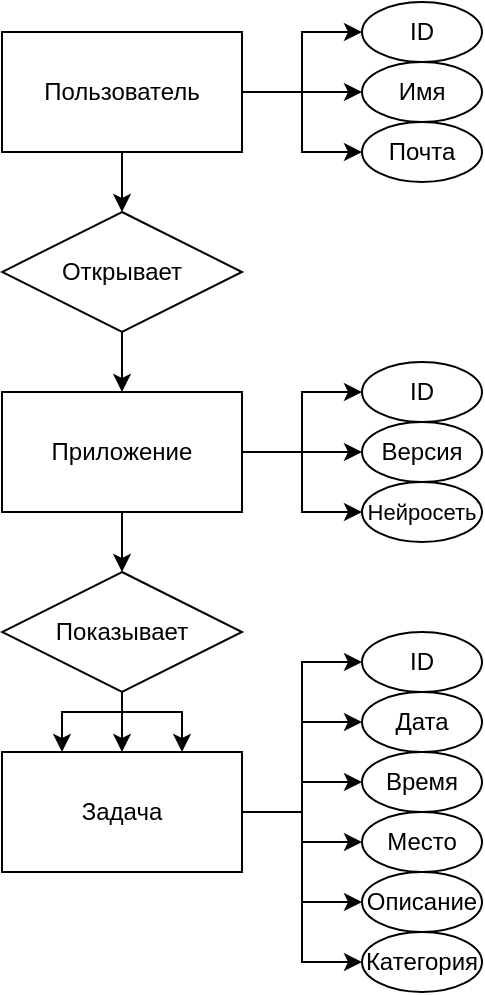 <mxfile version="28.2.5">
  <diagram name="Страница — 1" id="ekpHIb1y0OboxPU9T9J8">
    <mxGraphModel dx="410" dy="454" grid="1" gridSize="10" guides="1" tooltips="1" connect="1" arrows="1" fold="1" page="0" pageScale="1" pageWidth="3300" pageHeight="4681" math="0" shadow="0">
      <root>
        <mxCell id="0" />
        <mxCell id="1" parent="0" />
        <mxCell id="gilFGUkcJfQRJBy5sK6g-24" style="edgeStyle=orthogonalEdgeStyle;rounded=0;orthogonalLoop=1;jettySize=auto;html=1;" edge="1" parent="1" source="gilFGUkcJfQRJBy5sK6g-11" target="gilFGUkcJfQRJBy5sK6g-15">
          <mxGeometry relative="1" as="geometry" />
        </mxCell>
        <mxCell id="gilFGUkcJfQRJBy5sK6g-28" style="edgeStyle=orthogonalEdgeStyle;rounded=0;orthogonalLoop=1;jettySize=auto;html=1;exitX=1;exitY=0.5;exitDx=0;exitDy=0;" edge="1" parent="1" source="gilFGUkcJfQRJBy5sK6g-11" target="gilFGUkcJfQRJBy5sK6g-25">
          <mxGeometry relative="1" as="geometry" />
        </mxCell>
        <mxCell id="gilFGUkcJfQRJBy5sK6g-29" style="edgeStyle=orthogonalEdgeStyle;rounded=0;orthogonalLoop=1;jettySize=auto;html=1;" edge="1" parent="1" source="gilFGUkcJfQRJBy5sK6g-11" target="gilFGUkcJfQRJBy5sK6g-26">
          <mxGeometry relative="1" as="geometry" />
        </mxCell>
        <mxCell id="gilFGUkcJfQRJBy5sK6g-30" style="edgeStyle=orthogonalEdgeStyle;rounded=0;orthogonalLoop=1;jettySize=auto;html=1;" edge="1" parent="1" source="gilFGUkcJfQRJBy5sK6g-11" target="gilFGUkcJfQRJBy5sK6g-27">
          <mxGeometry relative="1" as="geometry" />
        </mxCell>
        <mxCell id="gilFGUkcJfQRJBy5sK6g-11" value="Пользователь" style="rounded=0;whiteSpace=wrap;html=1;" vertex="1" parent="1">
          <mxGeometry x="620" y="240" width="120" height="60" as="geometry" />
        </mxCell>
        <mxCell id="gilFGUkcJfQRJBy5sK6g-37" style="edgeStyle=orthogonalEdgeStyle;rounded=0;orthogonalLoop=1;jettySize=auto;html=1;entryX=0;entryY=0.5;entryDx=0;entryDy=0;" edge="1" parent="1" source="gilFGUkcJfQRJBy5sK6g-12" target="gilFGUkcJfQRJBy5sK6g-32">
          <mxGeometry relative="1" as="geometry" />
        </mxCell>
        <mxCell id="gilFGUkcJfQRJBy5sK6g-38" style="edgeStyle=orthogonalEdgeStyle;rounded=0;orthogonalLoop=1;jettySize=auto;html=1;entryX=0;entryY=0.5;entryDx=0;entryDy=0;" edge="1" parent="1" source="gilFGUkcJfQRJBy5sK6g-12" target="gilFGUkcJfQRJBy5sK6g-33">
          <mxGeometry relative="1" as="geometry" />
        </mxCell>
        <mxCell id="gilFGUkcJfQRJBy5sK6g-39" style="edgeStyle=orthogonalEdgeStyle;rounded=0;orthogonalLoop=1;jettySize=auto;html=1;entryX=0;entryY=0.5;entryDx=0;entryDy=0;" edge="1" parent="1" source="gilFGUkcJfQRJBy5sK6g-12" target="gilFGUkcJfQRJBy5sK6g-34">
          <mxGeometry relative="1" as="geometry" />
        </mxCell>
        <mxCell id="gilFGUkcJfQRJBy5sK6g-40" style="edgeStyle=orthogonalEdgeStyle;rounded=0;orthogonalLoop=1;jettySize=auto;html=1;entryX=0;entryY=0.5;entryDx=0;entryDy=0;" edge="1" parent="1" source="gilFGUkcJfQRJBy5sK6g-12" target="gilFGUkcJfQRJBy5sK6g-35">
          <mxGeometry relative="1" as="geometry" />
        </mxCell>
        <mxCell id="gilFGUkcJfQRJBy5sK6g-41" style="edgeStyle=orthogonalEdgeStyle;rounded=0;orthogonalLoop=1;jettySize=auto;html=1;entryX=0;entryY=0.5;entryDx=0;entryDy=0;" edge="1" parent="1" source="gilFGUkcJfQRJBy5sK6g-12" target="gilFGUkcJfQRJBy5sK6g-36">
          <mxGeometry relative="1" as="geometry" />
        </mxCell>
        <mxCell id="gilFGUkcJfQRJBy5sK6g-49" style="edgeStyle=orthogonalEdgeStyle;rounded=0;orthogonalLoop=1;jettySize=auto;html=1;entryX=0;entryY=0.5;entryDx=0;entryDy=0;" edge="1" parent="1" source="gilFGUkcJfQRJBy5sK6g-12" target="gilFGUkcJfQRJBy5sK6g-48">
          <mxGeometry relative="1" as="geometry" />
        </mxCell>
        <mxCell id="gilFGUkcJfQRJBy5sK6g-12" value="Задача" style="rounded=0;whiteSpace=wrap;html=1;" vertex="1" parent="1">
          <mxGeometry x="620" y="600" width="120" height="60" as="geometry" />
        </mxCell>
        <mxCell id="gilFGUkcJfQRJBy5sK6g-22" style="edgeStyle=orthogonalEdgeStyle;rounded=0;orthogonalLoop=1;jettySize=auto;html=1;" edge="1" parent="1" source="gilFGUkcJfQRJBy5sK6g-14" target="gilFGUkcJfQRJBy5sK6g-16">
          <mxGeometry relative="1" as="geometry" />
        </mxCell>
        <mxCell id="gilFGUkcJfQRJBy5sK6g-44" style="edgeStyle=orthogonalEdgeStyle;rounded=0;orthogonalLoop=1;jettySize=auto;html=1;" edge="1" parent="1" source="gilFGUkcJfQRJBy5sK6g-14" target="gilFGUkcJfQRJBy5sK6g-31">
          <mxGeometry relative="1" as="geometry" />
        </mxCell>
        <mxCell id="gilFGUkcJfQRJBy5sK6g-45" style="edgeStyle=orthogonalEdgeStyle;rounded=0;orthogonalLoop=1;jettySize=auto;html=1;" edge="1" parent="1" source="gilFGUkcJfQRJBy5sK6g-14" target="gilFGUkcJfQRJBy5sK6g-17">
          <mxGeometry relative="1" as="geometry" />
        </mxCell>
        <mxCell id="gilFGUkcJfQRJBy5sK6g-47" style="edgeStyle=orthogonalEdgeStyle;rounded=0;orthogonalLoop=1;jettySize=auto;html=1;entryX=0;entryY=0.5;entryDx=0;entryDy=0;" edge="1" parent="1" source="gilFGUkcJfQRJBy5sK6g-14" target="gilFGUkcJfQRJBy5sK6g-46">
          <mxGeometry relative="1" as="geometry" />
        </mxCell>
        <mxCell id="gilFGUkcJfQRJBy5sK6g-14" value="Приложение" style="rounded=0;whiteSpace=wrap;html=1;" vertex="1" parent="1">
          <mxGeometry x="620" y="420" width="120" height="60" as="geometry" />
        </mxCell>
        <mxCell id="gilFGUkcJfQRJBy5sK6g-23" style="edgeStyle=orthogonalEdgeStyle;rounded=0;orthogonalLoop=1;jettySize=auto;html=1;" edge="1" parent="1" source="gilFGUkcJfQRJBy5sK6g-15" target="gilFGUkcJfQRJBy5sK6g-14">
          <mxGeometry relative="1" as="geometry" />
        </mxCell>
        <mxCell id="gilFGUkcJfQRJBy5sK6g-15" value="Открывает" style="rhombus;whiteSpace=wrap;html=1;" vertex="1" parent="1">
          <mxGeometry x="620" y="330" width="120" height="60" as="geometry" />
        </mxCell>
        <mxCell id="gilFGUkcJfQRJBy5sK6g-21" style="edgeStyle=orthogonalEdgeStyle;rounded=0;orthogonalLoop=1;jettySize=auto;html=1;" edge="1" parent="1" source="gilFGUkcJfQRJBy5sK6g-16" target="gilFGUkcJfQRJBy5sK6g-12">
          <mxGeometry relative="1" as="geometry" />
        </mxCell>
        <mxCell id="gilFGUkcJfQRJBy5sK6g-42" style="edgeStyle=orthogonalEdgeStyle;rounded=0;orthogonalLoop=1;jettySize=auto;html=1;entryX=0.25;entryY=0;entryDx=0;entryDy=0;" edge="1" parent="1" source="gilFGUkcJfQRJBy5sK6g-16" target="gilFGUkcJfQRJBy5sK6g-12">
          <mxGeometry relative="1" as="geometry">
            <Array as="points">
              <mxPoint x="680" y="580" />
              <mxPoint x="650" y="580" />
            </Array>
          </mxGeometry>
        </mxCell>
        <mxCell id="gilFGUkcJfQRJBy5sK6g-43" style="edgeStyle=orthogonalEdgeStyle;rounded=0;orthogonalLoop=1;jettySize=auto;html=1;entryX=0.75;entryY=0;entryDx=0;entryDy=0;" edge="1" parent="1" source="gilFGUkcJfQRJBy5sK6g-16" target="gilFGUkcJfQRJBy5sK6g-12">
          <mxGeometry relative="1" as="geometry">
            <Array as="points">
              <mxPoint x="680" y="580" />
              <mxPoint x="710" y="580" />
            </Array>
          </mxGeometry>
        </mxCell>
        <mxCell id="gilFGUkcJfQRJBy5sK6g-16" value="Показывает" style="rhombus;whiteSpace=wrap;html=1;" vertex="1" parent="1">
          <mxGeometry x="620" y="510" width="120" height="60" as="geometry" />
        </mxCell>
        <mxCell id="gilFGUkcJfQRJBy5sK6g-17" value="Версия" style="ellipse;whiteSpace=wrap;html=1;" vertex="1" parent="1">
          <mxGeometry x="800" y="435" width="60" height="30" as="geometry" />
        </mxCell>
        <mxCell id="gilFGUkcJfQRJBy5sK6g-25" value="ID" style="ellipse;whiteSpace=wrap;html=1;" vertex="1" parent="1">
          <mxGeometry x="800" y="225" width="60" height="30" as="geometry" />
        </mxCell>
        <mxCell id="gilFGUkcJfQRJBy5sK6g-26" value="Имя" style="ellipse;whiteSpace=wrap;html=1;" vertex="1" parent="1">
          <mxGeometry x="800" y="255" width="60" height="30" as="geometry" />
        </mxCell>
        <mxCell id="gilFGUkcJfQRJBy5sK6g-27" value="Почта" style="ellipse;whiteSpace=wrap;html=1;" vertex="1" parent="1">
          <mxGeometry x="800" y="285" width="60" height="30" as="geometry" />
        </mxCell>
        <mxCell id="gilFGUkcJfQRJBy5sK6g-31" value="Нейросеть" style="ellipse;whiteSpace=wrap;html=1;fontSize=11;" vertex="1" parent="1">
          <mxGeometry x="800" y="465" width="60" height="30" as="geometry" />
        </mxCell>
        <mxCell id="gilFGUkcJfQRJBy5sK6g-32" value="ID" style="ellipse;whiteSpace=wrap;html=1;" vertex="1" parent="1">
          <mxGeometry x="800" y="540" width="60" height="30" as="geometry" />
        </mxCell>
        <mxCell id="gilFGUkcJfQRJBy5sK6g-33" value="Дата" style="ellipse;whiteSpace=wrap;html=1;" vertex="1" parent="1">
          <mxGeometry x="800" y="570" width="60" height="30" as="geometry" />
        </mxCell>
        <mxCell id="gilFGUkcJfQRJBy5sK6g-34" value="Время" style="ellipse;whiteSpace=wrap;html=1;" vertex="1" parent="1">
          <mxGeometry x="800" y="600" width="60" height="30" as="geometry" />
        </mxCell>
        <mxCell id="gilFGUkcJfQRJBy5sK6g-35" value="Место" style="ellipse;whiteSpace=wrap;html=1;" vertex="1" parent="1">
          <mxGeometry x="800" y="630" width="60" height="30" as="geometry" />
        </mxCell>
        <mxCell id="gilFGUkcJfQRJBy5sK6g-36" value="Описание" style="ellipse;whiteSpace=wrap;html=1;" vertex="1" parent="1">
          <mxGeometry x="800" y="660" width="60" height="30" as="geometry" />
        </mxCell>
        <mxCell id="gilFGUkcJfQRJBy5sK6g-46" value="ID" style="ellipse;whiteSpace=wrap;html=1;" vertex="1" parent="1">
          <mxGeometry x="800" y="405" width="60" height="30" as="geometry" />
        </mxCell>
        <mxCell id="gilFGUkcJfQRJBy5sK6g-48" value="Категория" style="ellipse;whiteSpace=wrap;html=1;" vertex="1" parent="1">
          <mxGeometry x="800" y="690" width="60" height="30" as="geometry" />
        </mxCell>
      </root>
    </mxGraphModel>
  </diagram>
</mxfile>
